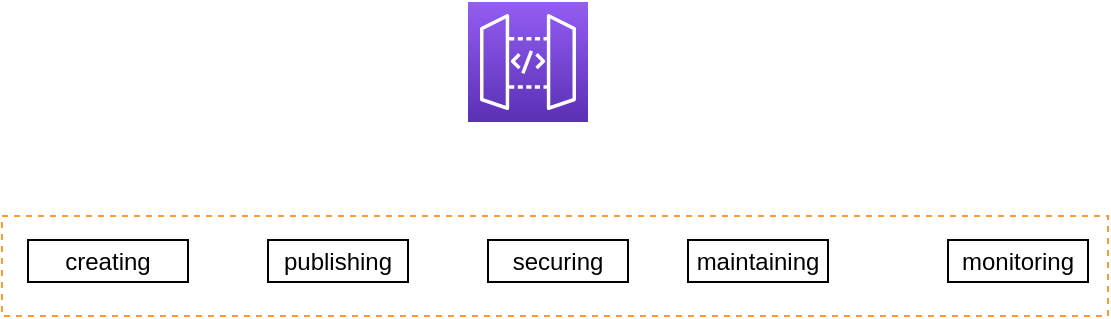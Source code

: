 <mxfile version="17.4.0" type="github"><diagram id="rzBOHS2imSivp7Q6g7ge" name="Page-1"><mxGraphModel dx="709" dy="446" grid="1" gridSize="10" guides="1" tooltips="1" connect="1" arrows="1" fold="1" page="1" pageScale="1" pageWidth="827" pageHeight="1169" math="0" shadow="0"><root><mxCell id="0"/><mxCell id="1" parent="0"/><mxCell id="j9mZeKwOuy3LwzMowdbu-2" value="" style="sketch=0;points=[[0,0,0],[0.25,0,0],[0.5,0,0],[0.75,0,0],[1,0,0],[0,1,0],[0.25,1,0],[0.5,1,0],[0.75,1,0],[1,1,0],[0,0.25,0],[0,0.5,0],[0,0.75,0],[1,0.25,0],[1,0.5,0],[1,0.75,0]];outlineConnect=0;fontColor=#232F3E;gradientColor=#945DF2;gradientDirection=north;fillColor=#5A30B5;strokeColor=#ffffff;dashed=0;verticalLabelPosition=bottom;verticalAlign=top;align=center;html=1;fontSize=12;fontStyle=0;aspect=fixed;shape=mxgraph.aws4.resourceIcon;resIcon=mxgraph.aws4.api_gateway;" vertex="1" parent="1"><mxGeometry x="290" y="40" width="60" height="60" as="geometry"/></mxCell><mxCell id="j9mZeKwOuy3LwzMowdbu-3" value="creating" style="rounded=0;whiteSpace=wrap;html=1;" vertex="1" parent="1"><mxGeometry x="70" y="159" width="80" height="21" as="geometry"/></mxCell><mxCell id="j9mZeKwOuy3LwzMowdbu-4" value="publishing" style="rounded=0;whiteSpace=wrap;html=1;" vertex="1" parent="1"><mxGeometry x="190" y="159" width="70" height="21" as="geometry"/></mxCell><mxCell id="j9mZeKwOuy3LwzMowdbu-5" value="securing" style="rounded=0;whiteSpace=wrap;html=1;" vertex="1" parent="1"><mxGeometry x="300" y="159" width="70" height="21" as="geometry"/></mxCell><mxCell id="j9mZeKwOuy3LwzMowdbu-6" value="maintaining" style="rounded=0;whiteSpace=wrap;html=1;" vertex="1" parent="1"><mxGeometry x="400" y="159" width="70" height="21" as="geometry"/></mxCell><mxCell id="j9mZeKwOuy3LwzMowdbu-7" value="monitoring" style="rounded=0;whiteSpace=wrap;html=1;" vertex="1" parent="1"><mxGeometry x="530" y="159" width="70" height="21" as="geometry"/></mxCell><mxCell id="j9mZeKwOuy3LwzMowdbu-10" value="" style="rounded=0;whiteSpace=wrap;html=1;dashed=1;fillColor=none;strokeColor=#FF9933;" vertex="1" parent="1"><mxGeometry x="57" y="147" width="553" height="50" as="geometry"/></mxCell></root></mxGraphModel></diagram></mxfile>